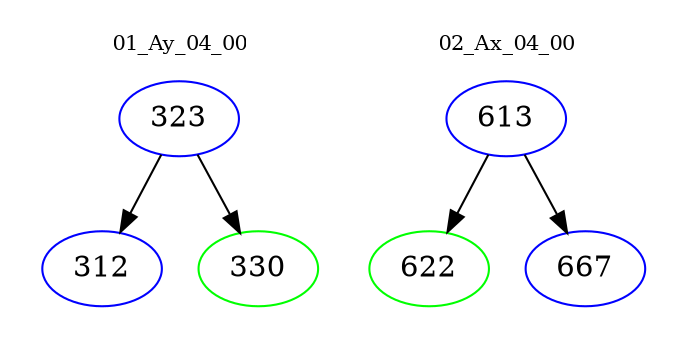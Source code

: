 digraph{
subgraph cluster_0 {
color = white
label = "01_Ay_04_00";
fontsize=10;
T0_323 [label="323", color="blue"]
T0_323 -> T0_312 [color="black"]
T0_312 [label="312", color="blue"]
T0_323 -> T0_330 [color="black"]
T0_330 [label="330", color="green"]
}
subgraph cluster_1 {
color = white
label = "02_Ax_04_00";
fontsize=10;
T1_613 [label="613", color="blue"]
T1_613 -> T1_622 [color="black"]
T1_622 [label="622", color="green"]
T1_613 -> T1_667 [color="black"]
T1_667 [label="667", color="blue"]
}
}
